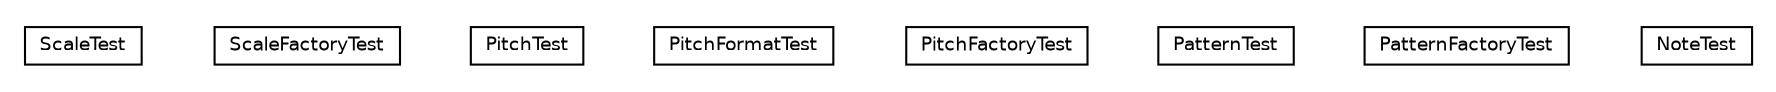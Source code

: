 #!/usr/local/bin/dot
#
# Class diagram 
# Generated by UMLGraph version R5_6-24-gf6e263 (http://www.umlgraph.org/)
#

digraph G {
	edge [fontname="Helvetica",fontsize=10,labelfontname="Helvetica",labelfontsize=10];
	node [fontname="Helvetica",fontsize=10,shape=plaintext];
	nodesep=0.25;
	ranksep=0.5;
	// com.rockhoppertech.music.ScaleTest
	c156 [label=<<table title="com.rockhoppertech.music.ScaleTest" border="0" cellborder="1" cellspacing="0" cellpadding="2" port="p" href="./ScaleTest.html">
		<tr><td><table border="0" cellspacing="0" cellpadding="1">
<tr><td align="center" balign="center"> ScaleTest </td></tr>
		</table></td></tr>
		</table>>, URL="./ScaleTest.html", fontname="Helvetica", fontcolor="black", fontsize=9.0];
	// com.rockhoppertech.music.ScaleFactoryTest
	c157 [label=<<table title="com.rockhoppertech.music.ScaleFactoryTest" border="0" cellborder="1" cellspacing="0" cellpadding="2" port="p" href="./ScaleFactoryTest.html">
		<tr><td><table border="0" cellspacing="0" cellpadding="1">
<tr><td align="center" balign="center"> ScaleFactoryTest </td></tr>
		</table></td></tr>
		</table>>, URL="./ScaleFactoryTest.html", fontname="Helvetica", fontcolor="black", fontsize=9.0];
	// com.rockhoppertech.music.PitchTest
	c158 [label=<<table title="com.rockhoppertech.music.PitchTest" border="0" cellborder="1" cellspacing="0" cellpadding="2" port="p" href="./PitchTest.html">
		<tr><td><table border="0" cellspacing="0" cellpadding="1">
<tr><td align="center" balign="center"> PitchTest </td></tr>
		</table></td></tr>
		</table>>, URL="./PitchTest.html", fontname="Helvetica", fontcolor="black", fontsize=9.0];
	// com.rockhoppertech.music.PitchFormatTest
	c159 [label=<<table title="com.rockhoppertech.music.PitchFormatTest" border="0" cellborder="1" cellspacing="0" cellpadding="2" port="p" href="./PitchFormatTest.html">
		<tr><td><table border="0" cellspacing="0" cellpadding="1">
<tr><td align="center" balign="center"> PitchFormatTest </td></tr>
		</table></td></tr>
		</table>>, URL="./PitchFormatTest.html", fontname="Helvetica", fontcolor="black", fontsize=9.0];
	// com.rockhoppertech.music.PitchFactoryTest
	c160 [label=<<table title="com.rockhoppertech.music.PitchFactoryTest" border="0" cellborder="1" cellspacing="0" cellpadding="2" port="p" href="./PitchFactoryTest.html">
		<tr><td><table border="0" cellspacing="0" cellpadding="1">
<tr><td align="center" balign="center"> PitchFactoryTest </td></tr>
		</table></td></tr>
		</table>>, URL="./PitchFactoryTest.html", fontname="Helvetica", fontcolor="black", fontsize=9.0];
	// com.rockhoppertech.music.PatternTest
	c161 [label=<<table title="com.rockhoppertech.music.PatternTest" border="0" cellborder="1" cellspacing="0" cellpadding="2" port="p" href="./PatternTest.html">
		<tr><td><table border="0" cellspacing="0" cellpadding="1">
<tr><td align="center" balign="center"> PatternTest </td></tr>
		</table></td></tr>
		</table>>, URL="./PatternTest.html", fontname="Helvetica", fontcolor="black", fontsize=9.0];
	// com.rockhoppertech.music.PatternFactoryTest
	c162 [label=<<table title="com.rockhoppertech.music.PatternFactoryTest" border="0" cellborder="1" cellspacing="0" cellpadding="2" port="p" href="./PatternFactoryTest.html">
		<tr><td><table border="0" cellspacing="0" cellpadding="1">
<tr><td align="center" balign="center"> PatternFactoryTest </td></tr>
		</table></td></tr>
		</table>>, URL="./PatternFactoryTest.html", fontname="Helvetica", fontcolor="black", fontsize=9.0];
	// com.rockhoppertech.music.NoteTest
	c163 [label=<<table title="com.rockhoppertech.music.NoteTest" border="0" cellborder="1" cellspacing="0" cellpadding="2" port="p" href="./NoteTest.html">
		<tr><td><table border="0" cellspacing="0" cellpadding="1">
<tr><td align="center" balign="center"> NoteTest </td></tr>
		</table></td></tr>
		</table>>, URL="./NoteTest.html", fontname="Helvetica", fontcolor="black", fontsize=9.0];
}

